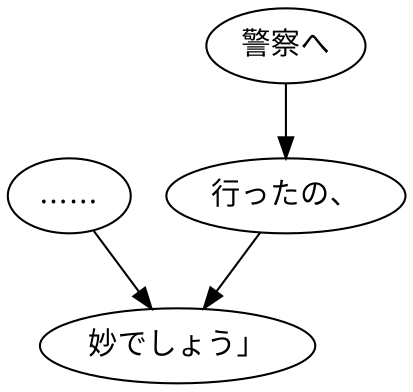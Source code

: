 digraph graph6706 {
	node0 [label="……"];
	node1 [label="警察へ"];
	node2 [label="行ったの、"];
	node3 [label="妙でしょう」"];
	node0 -> node3;
	node1 -> node2;
	node2 -> node3;
}
